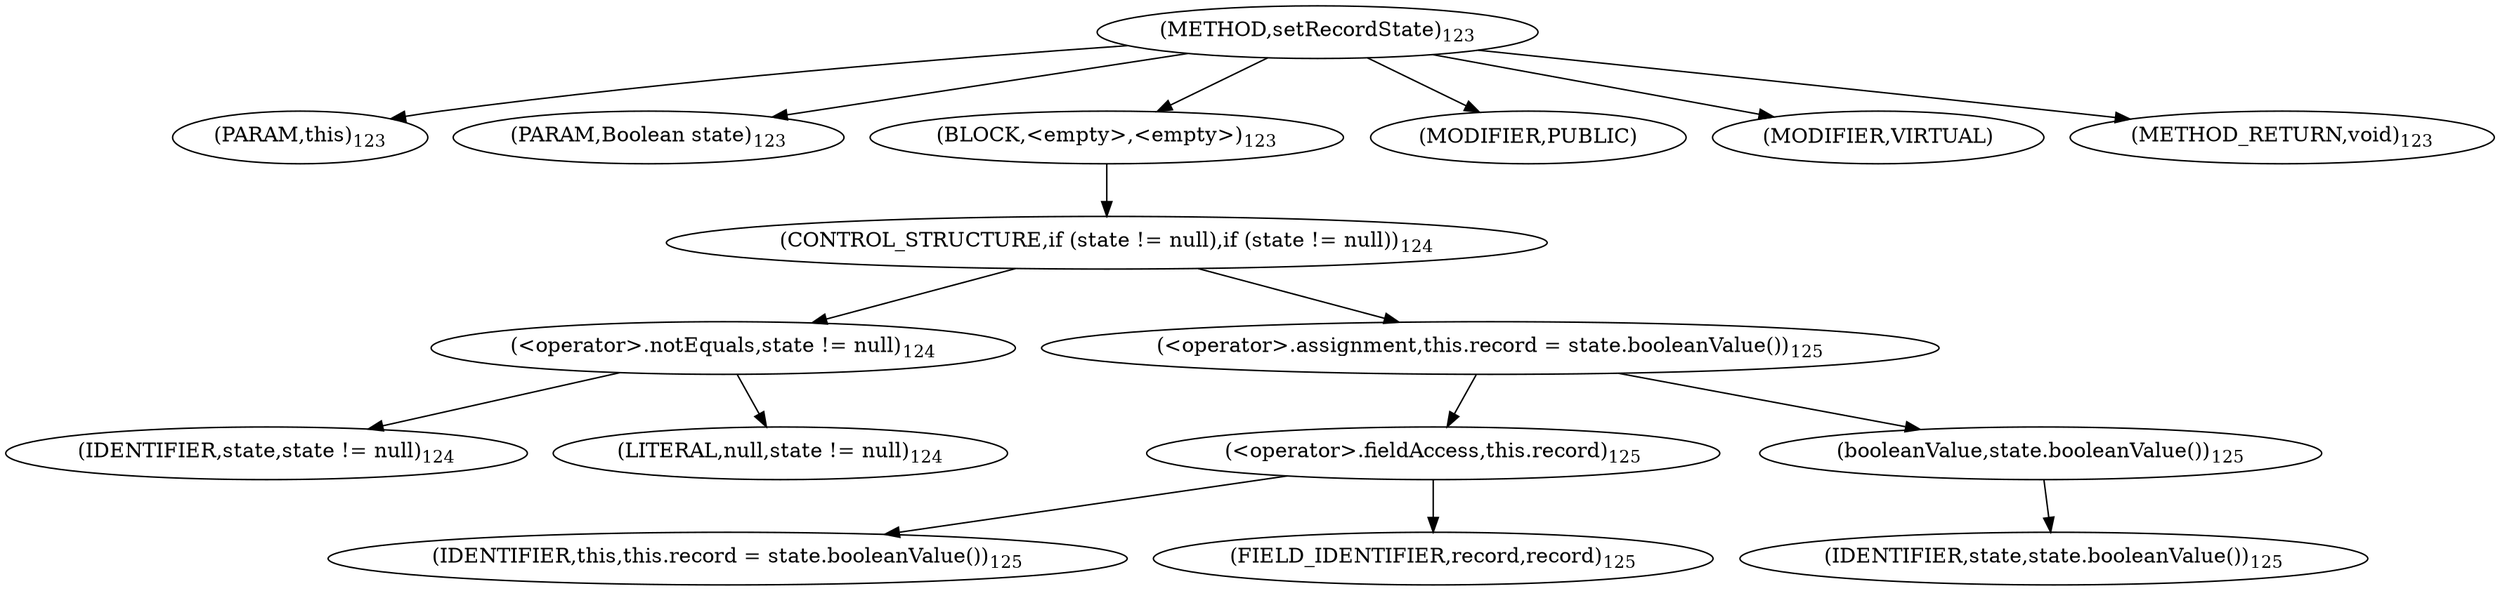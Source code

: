 digraph "setRecordState" {  
"111" [label = <(METHOD,setRecordState)<SUB>123</SUB>> ]
"112" [label = <(PARAM,this)<SUB>123</SUB>> ]
"113" [label = <(PARAM,Boolean state)<SUB>123</SUB>> ]
"114" [label = <(BLOCK,&lt;empty&gt;,&lt;empty&gt;)<SUB>123</SUB>> ]
"115" [label = <(CONTROL_STRUCTURE,if (state != null),if (state != null))<SUB>124</SUB>> ]
"116" [label = <(&lt;operator&gt;.notEquals,state != null)<SUB>124</SUB>> ]
"117" [label = <(IDENTIFIER,state,state != null)<SUB>124</SUB>> ]
"118" [label = <(LITERAL,null,state != null)<SUB>124</SUB>> ]
"119" [label = <(&lt;operator&gt;.assignment,this.record = state.booleanValue())<SUB>125</SUB>> ]
"120" [label = <(&lt;operator&gt;.fieldAccess,this.record)<SUB>125</SUB>> ]
"121" [label = <(IDENTIFIER,this,this.record = state.booleanValue())<SUB>125</SUB>> ]
"122" [label = <(FIELD_IDENTIFIER,record,record)<SUB>125</SUB>> ]
"123" [label = <(booleanValue,state.booleanValue())<SUB>125</SUB>> ]
"124" [label = <(IDENTIFIER,state,state.booleanValue())<SUB>125</SUB>> ]
"125" [label = <(MODIFIER,PUBLIC)> ]
"126" [label = <(MODIFIER,VIRTUAL)> ]
"127" [label = <(METHOD_RETURN,void)<SUB>123</SUB>> ]
  "111" -> "112" 
  "111" -> "113" 
  "111" -> "114" 
  "111" -> "125" 
  "111" -> "126" 
  "111" -> "127" 
  "114" -> "115" 
  "115" -> "116" 
  "115" -> "119" 
  "116" -> "117" 
  "116" -> "118" 
  "119" -> "120" 
  "119" -> "123" 
  "120" -> "121" 
  "120" -> "122" 
  "123" -> "124" 
}
